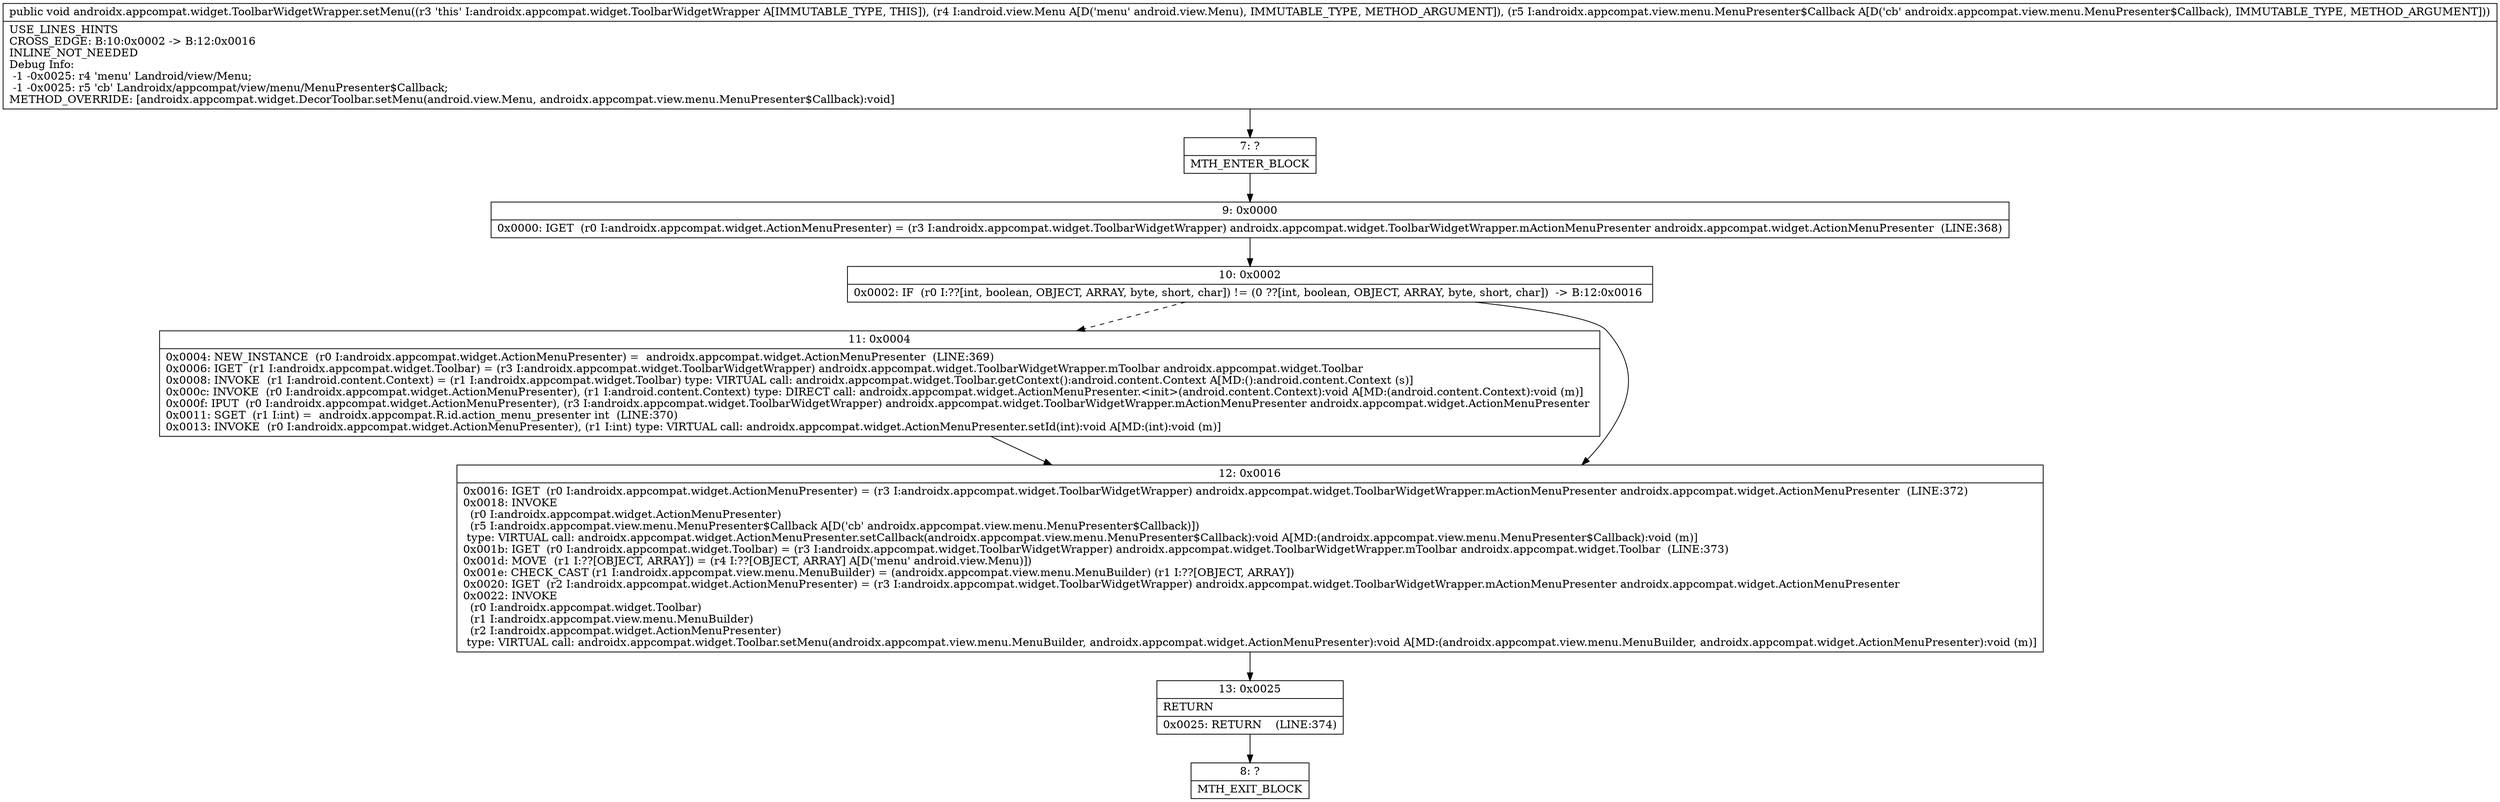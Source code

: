 digraph "CFG forandroidx.appcompat.widget.ToolbarWidgetWrapper.setMenu(Landroid\/view\/Menu;Landroidx\/appcompat\/view\/menu\/MenuPresenter$Callback;)V" {
Node_7 [shape=record,label="{7\:\ ?|MTH_ENTER_BLOCK\l}"];
Node_9 [shape=record,label="{9\:\ 0x0000|0x0000: IGET  (r0 I:androidx.appcompat.widget.ActionMenuPresenter) = (r3 I:androidx.appcompat.widget.ToolbarWidgetWrapper) androidx.appcompat.widget.ToolbarWidgetWrapper.mActionMenuPresenter androidx.appcompat.widget.ActionMenuPresenter  (LINE:368)\l}"];
Node_10 [shape=record,label="{10\:\ 0x0002|0x0002: IF  (r0 I:??[int, boolean, OBJECT, ARRAY, byte, short, char]) != (0 ??[int, boolean, OBJECT, ARRAY, byte, short, char])  \-\> B:12:0x0016 \l}"];
Node_11 [shape=record,label="{11\:\ 0x0004|0x0004: NEW_INSTANCE  (r0 I:androidx.appcompat.widget.ActionMenuPresenter) =  androidx.appcompat.widget.ActionMenuPresenter  (LINE:369)\l0x0006: IGET  (r1 I:androidx.appcompat.widget.Toolbar) = (r3 I:androidx.appcompat.widget.ToolbarWidgetWrapper) androidx.appcompat.widget.ToolbarWidgetWrapper.mToolbar androidx.appcompat.widget.Toolbar \l0x0008: INVOKE  (r1 I:android.content.Context) = (r1 I:androidx.appcompat.widget.Toolbar) type: VIRTUAL call: androidx.appcompat.widget.Toolbar.getContext():android.content.Context A[MD:():android.content.Context (s)]\l0x000c: INVOKE  (r0 I:androidx.appcompat.widget.ActionMenuPresenter), (r1 I:android.content.Context) type: DIRECT call: androidx.appcompat.widget.ActionMenuPresenter.\<init\>(android.content.Context):void A[MD:(android.content.Context):void (m)]\l0x000f: IPUT  (r0 I:androidx.appcompat.widget.ActionMenuPresenter), (r3 I:androidx.appcompat.widget.ToolbarWidgetWrapper) androidx.appcompat.widget.ToolbarWidgetWrapper.mActionMenuPresenter androidx.appcompat.widget.ActionMenuPresenter \l0x0011: SGET  (r1 I:int) =  androidx.appcompat.R.id.action_menu_presenter int  (LINE:370)\l0x0013: INVOKE  (r0 I:androidx.appcompat.widget.ActionMenuPresenter), (r1 I:int) type: VIRTUAL call: androidx.appcompat.widget.ActionMenuPresenter.setId(int):void A[MD:(int):void (m)]\l}"];
Node_12 [shape=record,label="{12\:\ 0x0016|0x0016: IGET  (r0 I:androidx.appcompat.widget.ActionMenuPresenter) = (r3 I:androidx.appcompat.widget.ToolbarWidgetWrapper) androidx.appcompat.widget.ToolbarWidgetWrapper.mActionMenuPresenter androidx.appcompat.widget.ActionMenuPresenter  (LINE:372)\l0x0018: INVOKE  \l  (r0 I:androidx.appcompat.widget.ActionMenuPresenter)\l  (r5 I:androidx.appcompat.view.menu.MenuPresenter$Callback A[D('cb' androidx.appcompat.view.menu.MenuPresenter$Callback)])\l type: VIRTUAL call: androidx.appcompat.widget.ActionMenuPresenter.setCallback(androidx.appcompat.view.menu.MenuPresenter$Callback):void A[MD:(androidx.appcompat.view.menu.MenuPresenter$Callback):void (m)]\l0x001b: IGET  (r0 I:androidx.appcompat.widget.Toolbar) = (r3 I:androidx.appcompat.widget.ToolbarWidgetWrapper) androidx.appcompat.widget.ToolbarWidgetWrapper.mToolbar androidx.appcompat.widget.Toolbar  (LINE:373)\l0x001d: MOVE  (r1 I:??[OBJECT, ARRAY]) = (r4 I:??[OBJECT, ARRAY] A[D('menu' android.view.Menu)]) \l0x001e: CHECK_CAST (r1 I:androidx.appcompat.view.menu.MenuBuilder) = (androidx.appcompat.view.menu.MenuBuilder) (r1 I:??[OBJECT, ARRAY]) \l0x0020: IGET  (r2 I:androidx.appcompat.widget.ActionMenuPresenter) = (r3 I:androidx.appcompat.widget.ToolbarWidgetWrapper) androidx.appcompat.widget.ToolbarWidgetWrapper.mActionMenuPresenter androidx.appcompat.widget.ActionMenuPresenter \l0x0022: INVOKE  \l  (r0 I:androidx.appcompat.widget.Toolbar)\l  (r1 I:androidx.appcompat.view.menu.MenuBuilder)\l  (r2 I:androidx.appcompat.widget.ActionMenuPresenter)\l type: VIRTUAL call: androidx.appcompat.widget.Toolbar.setMenu(androidx.appcompat.view.menu.MenuBuilder, androidx.appcompat.widget.ActionMenuPresenter):void A[MD:(androidx.appcompat.view.menu.MenuBuilder, androidx.appcompat.widget.ActionMenuPresenter):void (m)]\l}"];
Node_13 [shape=record,label="{13\:\ 0x0025|RETURN\l|0x0025: RETURN    (LINE:374)\l}"];
Node_8 [shape=record,label="{8\:\ ?|MTH_EXIT_BLOCK\l}"];
MethodNode[shape=record,label="{public void androidx.appcompat.widget.ToolbarWidgetWrapper.setMenu((r3 'this' I:androidx.appcompat.widget.ToolbarWidgetWrapper A[IMMUTABLE_TYPE, THIS]), (r4 I:android.view.Menu A[D('menu' android.view.Menu), IMMUTABLE_TYPE, METHOD_ARGUMENT]), (r5 I:androidx.appcompat.view.menu.MenuPresenter$Callback A[D('cb' androidx.appcompat.view.menu.MenuPresenter$Callback), IMMUTABLE_TYPE, METHOD_ARGUMENT]))  | USE_LINES_HINTS\lCROSS_EDGE: B:10:0x0002 \-\> B:12:0x0016\lINLINE_NOT_NEEDED\lDebug Info:\l  \-1 \-0x0025: r4 'menu' Landroid\/view\/Menu;\l  \-1 \-0x0025: r5 'cb' Landroidx\/appcompat\/view\/menu\/MenuPresenter$Callback;\lMETHOD_OVERRIDE: [androidx.appcompat.widget.DecorToolbar.setMenu(android.view.Menu, androidx.appcompat.view.menu.MenuPresenter$Callback):void]\l}"];
MethodNode -> Node_7;Node_7 -> Node_9;
Node_9 -> Node_10;
Node_10 -> Node_11[style=dashed];
Node_10 -> Node_12;
Node_11 -> Node_12;
Node_12 -> Node_13;
Node_13 -> Node_8;
}

